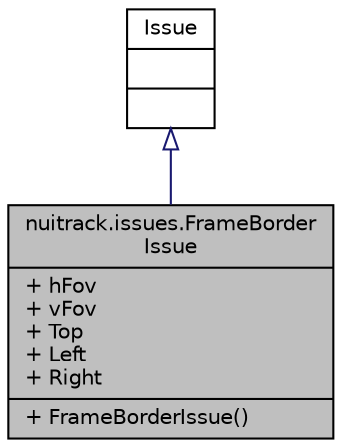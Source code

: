 digraph "nuitrack.issues.FrameBorderIssue"
{
  edge [fontname="Helvetica",fontsize="10",labelfontname="Helvetica",labelfontsize="10"];
  node [fontname="Helvetica",fontsize="10",shape=record];
  Node1 [label="{nuitrack.issues.FrameBorder\lIssue\n|+ hFov\l+ vFov\l+ Top\l+ Left\l+ Right\l|+ FrameBorderIssue()\l}",height=0.2,width=0.4,color="black", fillcolor="grey75", style="filled" fontcolor="black"];
  Node2 -> Node1 [dir="back",color="midnightblue",fontsize="10",style="solid",arrowtail="onormal",fontname="Helvetica"];
  Node2 [label="{Issue\n||}",height=0.2,width=0.4,color="black", fillcolor="white", style="filled",URL="$classnuitrack_1_1Issue.html"];
}
